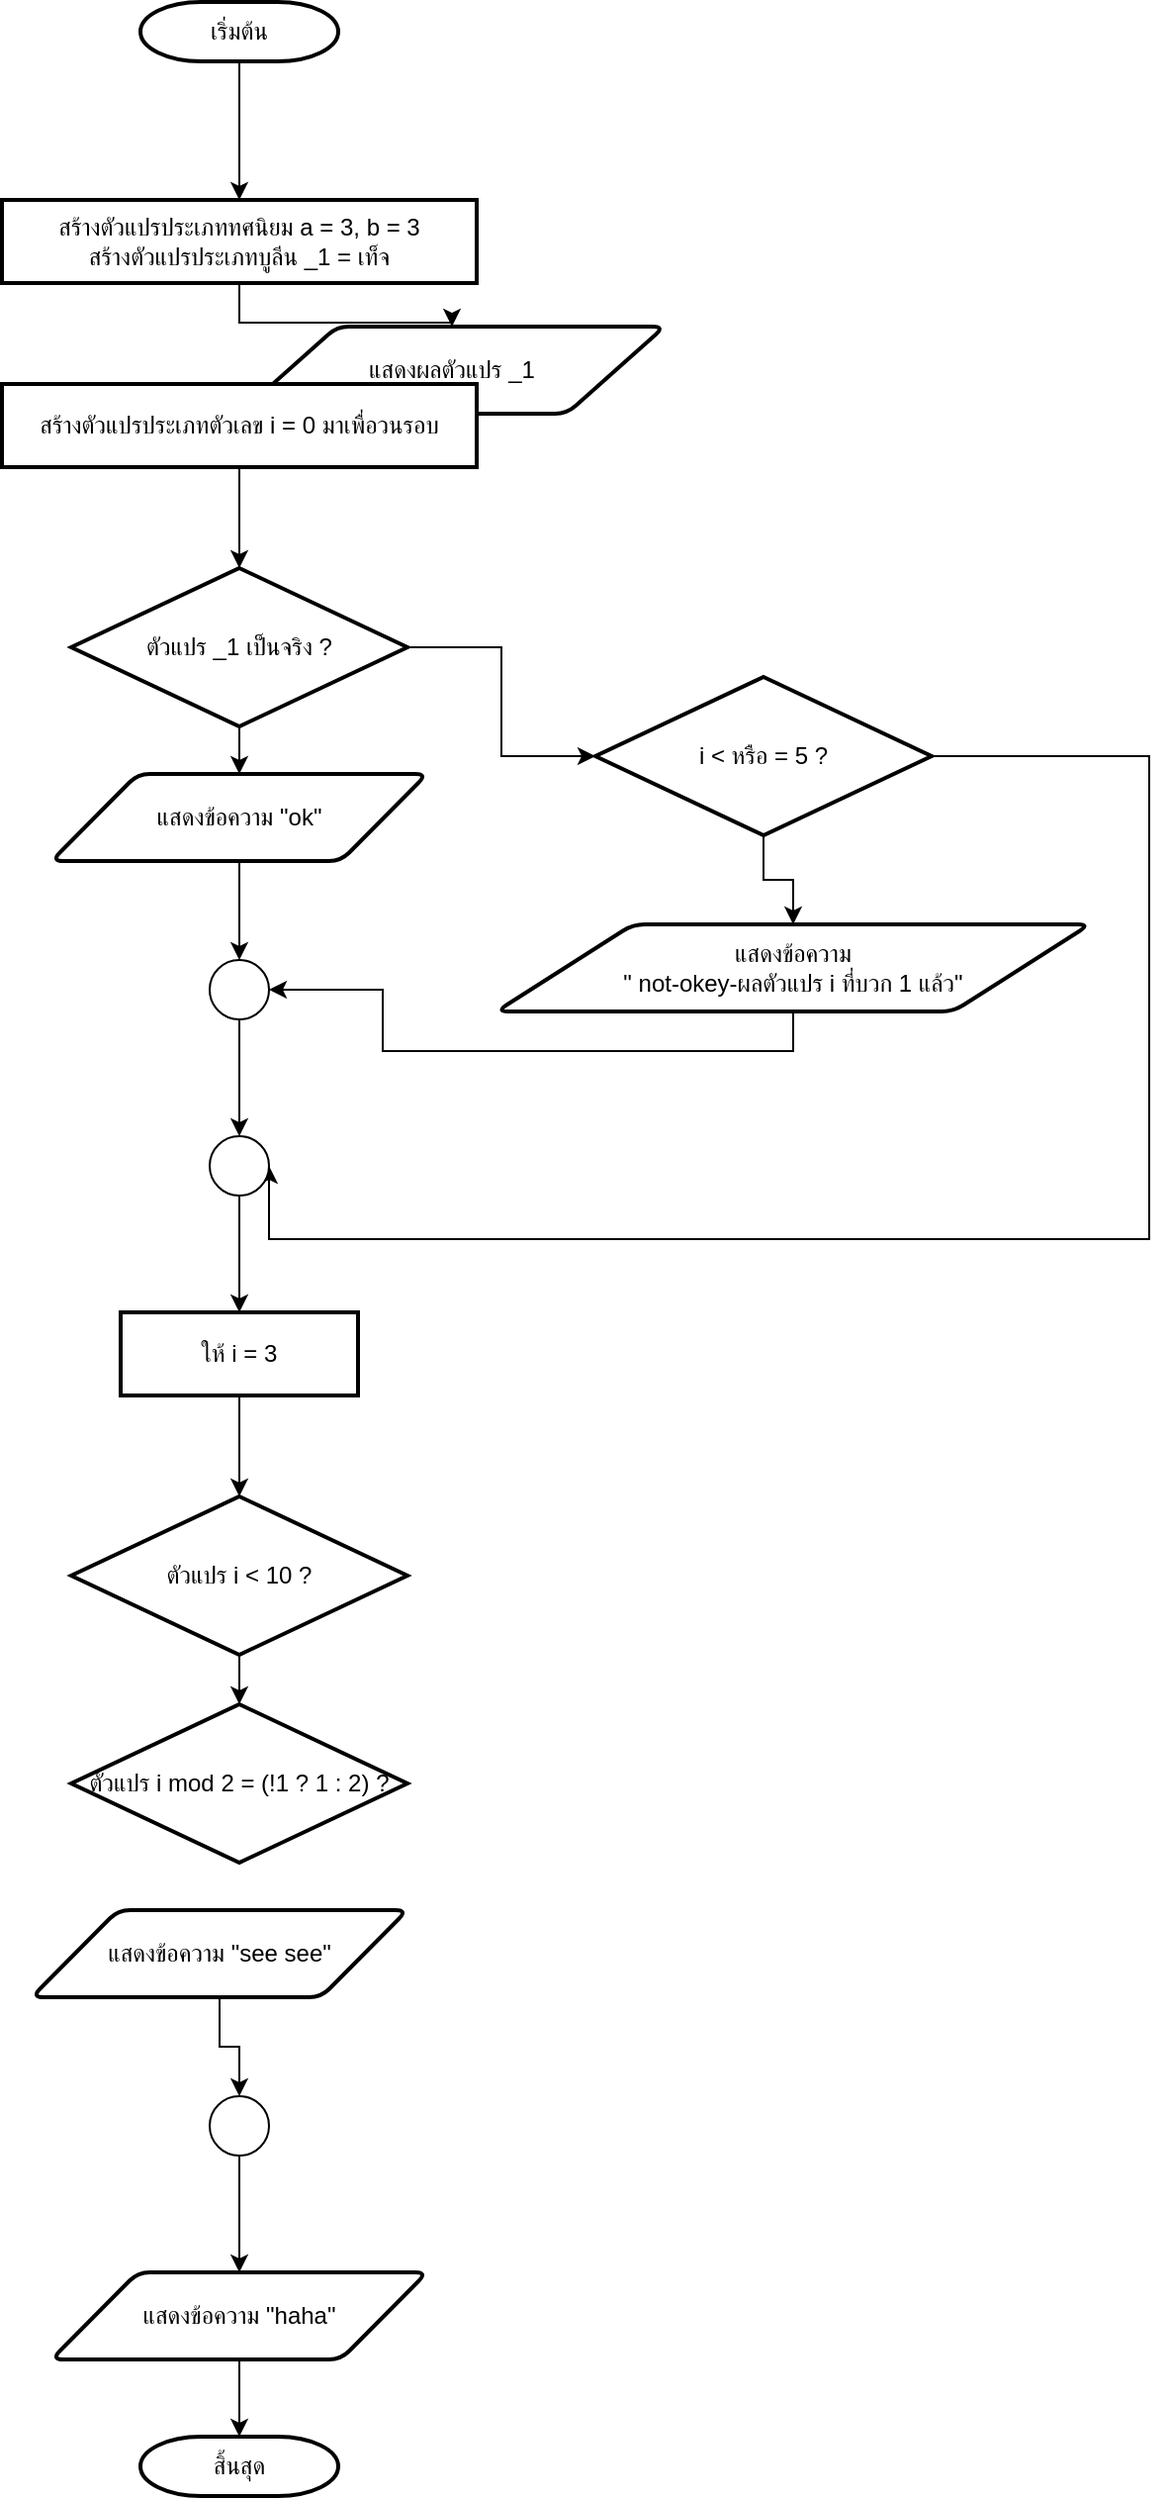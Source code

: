 <mxfile version="25.0.3">
  <diagram name="Page-1" id="eiIn-LXVRp4PdeH9p7JJ">
    <mxGraphModel dx="2933" dy="1560" grid="1" gridSize="10" guides="1" tooltips="1" connect="1" arrows="1" fold="1" page="1" pageScale="1" pageWidth="850" pageHeight="1100" math="0" shadow="0">
      <root>
        <mxCell id="0" />
        <mxCell id="1" parent="0" />
        <mxCell id="SwMyANA-emPV66KAQKip-1" value="" style="edgeStyle=orthogonalEdgeStyle;rounded=0;orthogonalLoop=1;jettySize=auto;html=1;" edge="1" parent="1" source="SwMyANA-emPV66KAQKip-2" target="SwMyANA-emPV66KAQKip-4">
          <mxGeometry relative="1" as="geometry" />
        </mxCell>
        <mxCell id="SwMyANA-emPV66KAQKip-2" value="เริ่มต้น" style="strokeWidth=2;html=1;shape=mxgraph.flowchart.terminator;whiteSpace=wrap;" vertex="1" parent="1">
          <mxGeometry x="340" y="40" width="100" height="30" as="geometry" />
        </mxCell>
        <mxCell id="SwMyANA-emPV66KAQKip-3" value="" style="edgeStyle=orthogonalEdgeStyle;rounded=0;orthogonalLoop=1;jettySize=auto;html=1;" edge="1" parent="1" source="SwMyANA-emPV66KAQKip-4" target="SwMyANA-emPV66KAQKip-6">
          <mxGeometry relative="1" as="geometry" />
        </mxCell>
        <mxCell id="SwMyANA-emPV66KAQKip-4" value="สร้างตัวแปรประเภททศนิยม a = 3, b = 3&lt;div&gt;สร้างตัวแปรประเภทบูลีน _1 = เท็จ&lt;/div&gt;" style="rounded=1;whiteSpace=wrap;html=1;absoluteArcSize=1;arcSize=0;strokeWidth=2;" vertex="1" parent="1">
          <mxGeometry x="270" y="140" width="240" height="42" as="geometry" />
        </mxCell>
        <mxCell id="SwMyANA-emPV66KAQKip-5" value="" style="edgeStyle=orthogonalEdgeStyle;rounded=0;orthogonalLoop=1;jettySize=auto;html=1;" edge="1" parent="1" source="SwMyANA-emPV66KAQKip-6" target="SwMyANA-emPV66KAQKip-8">
          <mxGeometry relative="1" as="geometry" />
        </mxCell>
        <mxCell id="SwMyANA-emPV66KAQKip-6" value="แสดงผล&lt;span style=&quot;background-color: initial;&quot;&gt;ตัวแปร _1&lt;/span&gt;" style="shape=parallelogram;html=1;strokeWidth=2;perimeter=parallelogramPerimeter;whiteSpace=wrap;rounded=1;arcSize=12;size=0.23;" vertex="1" parent="1">
          <mxGeometry x="390" y="204" width="215" height="44" as="geometry" />
        </mxCell>
        <mxCell id="SwMyANA-emPV66KAQKip-7" value="" style="edgeStyle=orthogonalEdgeStyle;rounded=0;orthogonalLoop=1;jettySize=auto;html=1;" edge="1" parent="1" source="SwMyANA-emPV66KAQKip-8" target="SwMyANA-emPV66KAQKip-11">
          <mxGeometry relative="1" as="geometry" />
        </mxCell>
        <mxCell id="SwMyANA-emPV66KAQKip-8" value="สร้างตัวแปรประเภทตัวเลข i = 0 มาเพื่อวนรอบ" style="rounded=1;whiteSpace=wrap;html=1;absoluteArcSize=1;arcSize=0;strokeWidth=2;" vertex="1" parent="1">
          <mxGeometry x="270" y="233" width="240" height="42" as="geometry" />
        </mxCell>
        <mxCell id="SwMyANA-emPV66KAQKip-37" value="" style="edgeStyle=orthogonalEdgeStyle;rounded=0;orthogonalLoop=1;jettySize=auto;html=1;" edge="1" parent="1" source="SwMyANA-emPV66KAQKip-11" target="SwMyANA-emPV66KAQKip-16">
          <mxGeometry relative="1" as="geometry" />
        </mxCell>
        <mxCell id="SwMyANA-emPV66KAQKip-40" value="" style="edgeStyle=orthogonalEdgeStyle;rounded=0;orthogonalLoop=1;jettySize=auto;html=1;" edge="1" parent="1" source="SwMyANA-emPV66KAQKip-11" target="SwMyANA-emPV66KAQKip-38">
          <mxGeometry relative="1" as="geometry" />
        </mxCell>
        <mxCell id="SwMyANA-emPV66KAQKip-11" value="ตัวแปร _1 เป็นจริง ?" style="strokeWidth=2;html=1;shape=mxgraph.flowchart.decision;whiteSpace=wrap;" vertex="1" parent="1">
          <mxGeometry x="305" y="326" width="170" height="80" as="geometry" />
        </mxCell>
        <mxCell id="SwMyANA-emPV66KAQKip-46" value="" style="edgeStyle=orthogonalEdgeStyle;rounded=0;orthogonalLoop=1;jettySize=auto;html=1;" edge="1" parent="1" source="SwMyANA-emPV66KAQKip-16" target="SwMyANA-emPV66KAQKip-42">
          <mxGeometry relative="1" as="geometry" />
        </mxCell>
        <mxCell id="SwMyANA-emPV66KAQKip-16" value="แสดงข้อความ&amp;nbsp;&lt;span style=&quot;background-color: initial;&quot;&gt;&quot;ok&quot;&lt;/span&gt;" style="shape=parallelogram;html=1;strokeWidth=2;perimeter=parallelogramPerimeter;whiteSpace=wrap;rounded=1;arcSize=12;size=0.23;" vertex="1" parent="1">
          <mxGeometry x="295" y="430" width="190" height="44" as="geometry" />
        </mxCell>
        <mxCell id="SwMyANA-emPV66KAQKip-53" value="" style="edgeStyle=orthogonalEdgeStyle;rounded=0;orthogonalLoop=1;jettySize=auto;html=1;" edge="1" parent="1" source="SwMyANA-emPV66KAQKip-19" target="SwMyANA-emPV66KAQKip-50">
          <mxGeometry relative="1" as="geometry" />
        </mxCell>
        <mxCell id="SwMyANA-emPV66KAQKip-19" value="ตัวแปร i &amp;lt; 10 ?" style="strokeWidth=2;html=1;shape=mxgraph.flowchart.decision;whiteSpace=wrap;" vertex="1" parent="1">
          <mxGeometry x="305" y="795" width="170" height="80" as="geometry" />
        </mxCell>
        <mxCell id="SwMyANA-emPV66KAQKip-22" value="" style="edgeStyle=orthogonalEdgeStyle;rounded=0;orthogonalLoop=1;jettySize=auto;html=1;" edge="1" parent="1" source="SwMyANA-emPV66KAQKip-23" target="SwMyANA-emPV66KAQKip-25">
          <mxGeometry relative="1" as="geometry" />
        </mxCell>
        <mxCell id="SwMyANA-emPV66KAQKip-23" value="" style="verticalLabelPosition=bottom;verticalAlign=top;html=1;shape=mxgraph.flowchart.on-page_reference;" vertex="1" parent="1">
          <mxGeometry x="375" y="1098" width="30" height="30" as="geometry" />
        </mxCell>
        <mxCell id="SwMyANA-emPV66KAQKip-56" value="" style="edgeStyle=orthogonalEdgeStyle;rounded=0;orthogonalLoop=1;jettySize=auto;html=1;" edge="1" parent="1" source="SwMyANA-emPV66KAQKip-25" target="SwMyANA-emPV66KAQKip-28">
          <mxGeometry relative="1" as="geometry" />
        </mxCell>
        <mxCell id="SwMyANA-emPV66KAQKip-25" value="แสดงข้อความ&amp;nbsp;&lt;span style=&quot;background-color: initial;&quot;&gt;&quot;haha&quot;&lt;/span&gt;" style="shape=parallelogram;html=1;strokeWidth=2;perimeter=parallelogramPerimeter;whiteSpace=wrap;rounded=1;arcSize=12;size=0.23;" vertex="1" parent="1">
          <mxGeometry x="295" y="1187" width="190" height="44" as="geometry" />
        </mxCell>
        <mxCell id="SwMyANA-emPV66KAQKip-28" value="สิ้นสุด" style="strokeWidth=2;html=1;shape=mxgraph.flowchart.terminator;whiteSpace=wrap;" vertex="1" parent="1">
          <mxGeometry x="340" y="1270" width="100" height="30" as="geometry" />
        </mxCell>
        <mxCell id="SwMyANA-emPV66KAQKip-41" value="" style="edgeStyle=orthogonalEdgeStyle;rounded=0;orthogonalLoop=1;jettySize=auto;html=1;" edge="1" parent="1" source="SwMyANA-emPV66KAQKip-38" target="SwMyANA-emPV66KAQKip-39">
          <mxGeometry relative="1" as="geometry" />
        </mxCell>
        <mxCell id="SwMyANA-emPV66KAQKip-49" style="edgeStyle=orthogonalEdgeStyle;rounded=0;orthogonalLoop=1;jettySize=auto;html=1;exitX=1;exitY=0.5;exitDx=0;exitDy=0;exitPerimeter=0;entryX=1;entryY=0.5;entryDx=0;entryDy=0;" edge="1" parent="1" source="SwMyANA-emPV66KAQKip-38" target="SwMyANA-emPV66KAQKip-47">
          <mxGeometry relative="1" as="geometry">
            <Array as="points">
              <mxPoint x="850" y="421" />
              <mxPoint x="850" y="665" />
            </Array>
          </mxGeometry>
        </mxCell>
        <mxCell id="SwMyANA-emPV66KAQKip-38" value="i &amp;lt; หรือ = 5 ?" style="strokeWidth=2;html=1;shape=mxgraph.flowchart.decision;whiteSpace=wrap;" vertex="1" parent="1">
          <mxGeometry x="570" y="381" width="170" height="80" as="geometry" />
        </mxCell>
        <mxCell id="SwMyANA-emPV66KAQKip-45" style="edgeStyle=orthogonalEdgeStyle;rounded=0;orthogonalLoop=1;jettySize=auto;html=1;exitX=0.5;exitY=1;exitDx=0;exitDy=0;entryX=1;entryY=0.5;entryDx=0;entryDy=0;" edge="1" parent="1" source="SwMyANA-emPV66KAQKip-39" target="SwMyANA-emPV66KAQKip-42">
          <mxGeometry relative="1" as="geometry" />
        </mxCell>
        <mxCell id="SwMyANA-emPV66KAQKip-39" value="แสดงข้อความ&lt;div&gt;&lt;span style=&quot;background-color: initial;&quot;&gt;&quot;&amp;nbsp;not-okey-ผลตัวแปร i ที่บวก 1 แล้ว&quot;&lt;/span&gt;&lt;/div&gt;" style="shape=parallelogram;html=1;strokeWidth=2;perimeter=parallelogramPerimeter;whiteSpace=wrap;rounded=1;arcSize=12;size=0.23;" vertex="1" parent="1">
          <mxGeometry x="520" y="506" width="300" height="44" as="geometry" />
        </mxCell>
        <mxCell id="SwMyANA-emPV66KAQKip-48" value="" style="edgeStyle=orthogonalEdgeStyle;rounded=0;orthogonalLoop=1;jettySize=auto;html=1;" edge="1" parent="1" source="SwMyANA-emPV66KAQKip-42" target="SwMyANA-emPV66KAQKip-47">
          <mxGeometry relative="1" as="geometry" />
        </mxCell>
        <mxCell id="SwMyANA-emPV66KAQKip-42" value="" style="ellipse;whiteSpace=wrap;html=1;aspect=fixed;" vertex="1" parent="1">
          <mxGeometry x="375" y="524" width="30" height="30" as="geometry" />
        </mxCell>
        <mxCell id="SwMyANA-emPV66KAQKip-52" value="" style="edgeStyle=orthogonalEdgeStyle;rounded=0;orthogonalLoop=1;jettySize=auto;html=1;" edge="1" parent="1" source="SwMyANA-emPV66KAQKip-43" target="SwMyANA-emPV66KAQKip-19">
          <mxGeometry relative="1" as="geometry" />
        </mxCell>
        <mxCell id="SwMyANA-emPV66KAQKip-43" value="ให้ i = 3" style="rounded=1;whiteSpace=wrap;html=1;absoluteArcSize=1;arcSize=0;strokeWidth=2;" vertex="1" parent="1">
          <mxGeometry x="330" y="702" width="120" height="42" as="geometry" />
        </mxCell>
        <mxCell id="SwMyANA-emPV66KAQKip-51" value="" style="edgeStyle=orthogonalEdgeStyle;rounded=0;orthogonalLoop=1;jettySize=auto;html=1;" edge="1" parent="1" source="SwMyANA-emPV66KAQKip-47" target="SwMyANA-emPV66KAQKip-43">
          <mxGeometry relative="1" as="geometry" />
        </mxCell>
        <mxCell id="SwMyANA-emPV66KAQKip-47" value="" style="ellipse;whiteSpace=wrap;html=1;aspect=fixed;" vertex="1" parent="1">
          <mxGeometry x="375" y="613" width="30" height="30" as="geometry" />
        </mxCell>
        <mxCell id="SwMyANA-emPV66KAQKip-50" value="ตัวแปร i mod 2 = (!1 ? 1 : 2) ?" style="strokeWidth=2;html=1;shape=mxgraph.flowchart.decision;whiteSpace=wrap;" vertex="1" parent="1">
          <mxGeometry x="305" y="900" width="170" height="80" as="geometry" />
        </mxCell>
        <mxCell id="SwMyANA-emPV66KAQKip-57" value="" style="edgeStyle=orthogonalEdgeStyle;rounded=0;orthogonalLoop=1;jettySize=auto;html=1;" edge="1" parent="1" source="SwMyANA-emPV66KAQKip-54" target="SwMyANA-emPV66KAQKip-23">
          <mxGeometry relative="1" as="geometry" />
        </mxCell>
        <mxCell id="SwMyANA-emPV66KAQKip-54" value="แสดงข้อความ&amp;nbsp;&lt;span style=&quot;background-color: initial;&quot;&gt;&quot;see see&quot;&lt;/span&gt;" style="shape=parallelogram;html=1;strokeWidth=2;perimeter=parallelogramPerimeter;whiteSpace=wrap;rounded=1;arcSize=12;size=0.23;" vertex="1" parent="1">
          <mxGeometry x="285" y="1004" width="190" height="44" as="geometry" />
        </mxCell>
      </root>
    </mxGraphModel>
  </diagram>
</mxfile>
